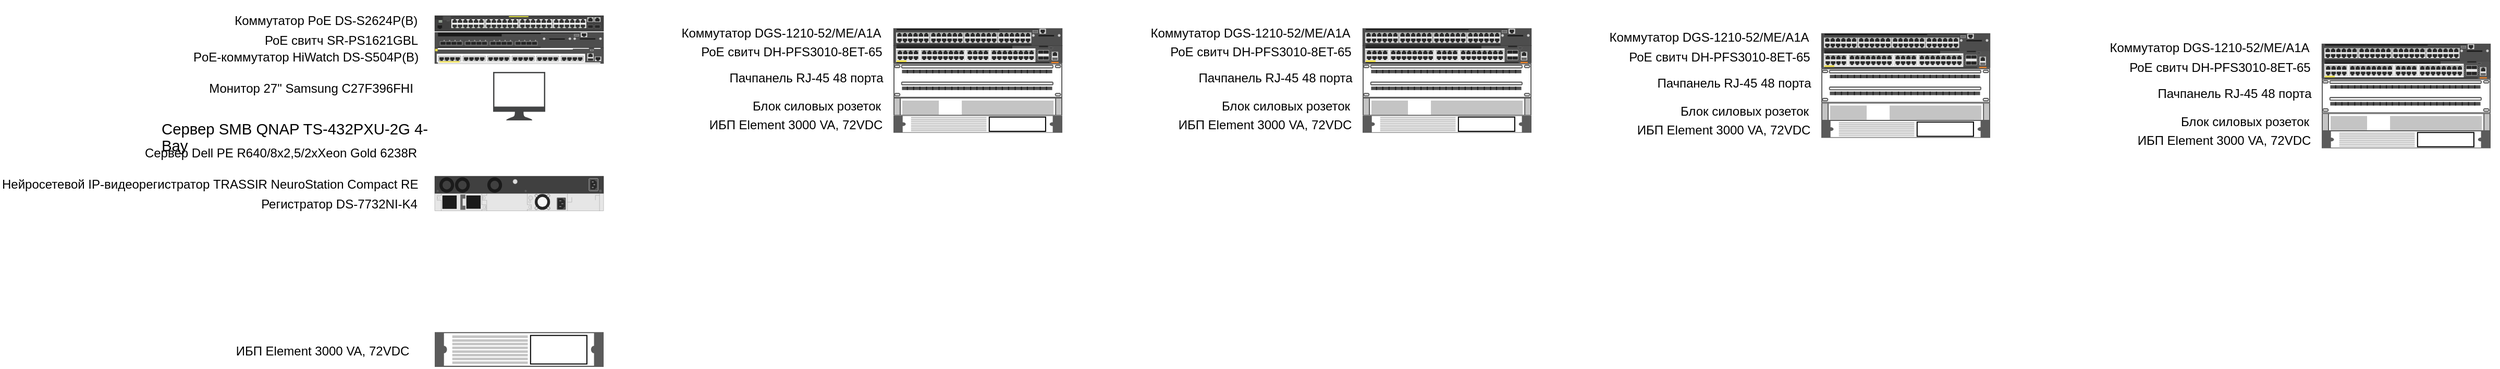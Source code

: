 <mxfile version="20.8.13" type="github">
  <diagram id="l2aKFoh6-Bn0gOPZ2l0T" name="Page-1">
    <mxGraphModel dx="2390" dy="743" grid="1" gridSize="10" guides="1" tooltips="1" connect="1" arrows="1" fold="1" page="1" pageScale="1" pageWidth="1169" pageHeight="827" math="0" shadow="0">
      <root>
        <mxCell id="0" />
        <mxCell id="1" parent="0" />
        <mxCell id="mpq5AgpwV83IM184FDqD-13" value="" style="shape=image;verticalLabelPosition=bottom;verticalAlign=top;imageAspect=0;image=https://jgraph.github.io/drawio-libs/libs/arista/DCS-7316.svg;html=1;labelBackgroundColor=#ffffff;rackUnitSize=16.7;resizable=0;" parent="1" vertex="1">
          <mxGeometry x="120" y="300" width="178" height="347" as="geometry" />
        </mxCell>
        <mxCell id="mpq5AgpwV83IM184FDqD-15" value="" style="opacity=0;container=1;collapsible=0;childLayout=rack;rackUnitSize=16.7;allowGaps=1;marginLeft=0;marginRight=0;marginTop=0;marginBottom=0;textColor=#666666;numDisp=off;resizable=0;movable=0;" parent="mpq5AgpwV83IM184FDqD-13" vertex="1">
          <mxGeometry x="8" y="164" width="162" height="133.6" as="geometry" />
        </mxCell>
        <mxCell id="FAqqYp1BBgdFSwhmG2V6-38" value="" style="html=1;verticalLabelPosition=bottom;verticalAlign=top;outlineConnect=0;shadow=0;dashed=0;shape=mxgraph.rack.hpe_aruba.switches.jl665a_aruba_6300f_48_port_1gbe_class_4_poe_and_4_port_sfp56_switch_rear;" vertex="1" parent="mpq5AgpwV83IM184FDqD-15">
          <mxGeometry width="162" height="16.7" as="geometry" />
        </mxCell>
        <mxCell id="FAqqYp1BBgdFSwhmG2V6-39" value="" style="html=1;verticalLabelPosition=bottom;verticalAlign=top;outlineConnect=0;shadow=0;dashed=0;shape=mxgraph.rack.hpe_aruba.switches.jl660a_aruba_6300m_24_port_hpe_smart_rate_1_2_5_5_gbe_class_6_poe_and_4_port_switch_rear;" vertex="1" parent="mpq5AgpwV83IM184FDqD-15">
          <mxGeometry y="16.7" width="162" height="16.7" as="geometry" />
        </mxCell>
        <mxCell id="FAqqYp1BBgdFSwhmG2V6-1" value="" style="html=1;verticalLabelPosition=bottom;verticalAlign=top;outlineConnect=0;shadow=0;dashed=0;shape=mxgraph.rack.hpe_aruba.switches.j9778a_2530_48_poeplus_front;" vertex="1" parent="mpq5AgpwV83IM184FDqD-13">
          <mxGeometry x="8" y="10" width="162" height="15" as="geometry" />
        </mxCell>
        <mxCell id="FAqqYp1BBgdFSwhmG2V6-3" value="" style="html=1;verticalLabelPosition=bottom;verticalAlign=top;outlineConnect=0;shadow=0;dashed=0;shape=mxgraph.rack.hpe_aruba.switches.jl075a_hpe_aruba_3810m_16_port_sfpplus_2_slot_switch;" vertex="1" parent="mpq5AgpwV83IM184FDqD-13">
          <mxGeometry x="8" y="26" width="162" height="15" as="geometry" />
        </mxCell>
        <mxCell id="FAqqYp1BBgdFSwhmG2V6-4" value="" style="html=1;verticalLabelPosition=bottom;verticalAlign=top;outlineConnect=0;shadow=0;dashed=0;shape=mxgraph.rack.hpe_aruba.switches.rom68a_aruba_2930m_24p_poe_class_6_switch;" vertex="1" parent="mpq5AgpwV83IM184FDqD-13">
          <mxGeometry x="8" y="41" width="162" height="15" as="geometry" />
        </mxCell>
        <mxCell id="FAqqYp1BBgdFSwhmG2V6-18" value="" style="shape=image;verticalLabelPosition=bottom;verticalAlign=top;imageAspect=0;image=https://jgraph.github.io/drawio-libs/libs/arista/DCS-7500E-6C2-LC.svg;aspect=fixed;" vertex="1" parent="mpq5AgpwV83IM184FDqD-13">
          <mxGeometry x="8" y="127.0" width="162" height="16.7" as="geometry" />
        </mxCell>
        <mxCell id="FAqqYp1BBgdFSwhmG2V6-37" value="" style="shape=image;verticalLabelPosition=bottom;verticalAlign=top;imageAspect=0;image=https://jgraph.github.io/drawio-libs/libs/arista/DCS-7500E-6C2-LC.svg;aspect=fixed;" vertex="1" parent="mpq5AgpwV83IM184FDqD-13">
          <mxGeometry x="8" y="110.3" width="162" height="16.7" as="geometry" />
        </mxCell>
        <mxCell id="FAqqYp1BBgdFSwhmG2V6-40" value="" style="shape=mxgraph.rack.apc.apc_smart_ups_1000-3000_va_2u;html=1;labelPosition=right;align=left;spacingLeft=15;dashed=0;shadow=0;fillColor=#ffffff;" vertex="1" parent="mpq5AgpwV83IM184FDqD-13">
          <mxGeometry x="8" y="313.6" width="162" height="33.4" as="geometry" />
        </mxCell>
        <mxCell id="FAqqYp1BBgdFSwhmG2V6-41" value="" style="sketch=0;pointerEvents=1;shadow=0;dashed=0;html=1;strokeColor=none;fillColor=#434445;aspect=fixed;labelPosition=center;verticalLabelPosition=bottom;verticalAlign=top;align=center;outlineConnect=0;shape=mxgraph.vvd.monitor;" vertex="1" parent="mpq5AgpwV83IM184FDqD-13">
          <mxGeometry x="64" y="64" width="50" height="46.5" as="geometry" />
        </mxCell>
        <mxCell id="mpq5AgpwV83IM184FDqD-17" value="" style="shape=image;verticalLabelPosition=bottom;verticalAlign=top;imageAspect=0;image=https://jgraph.github.io/drawio-libs/libs/arista/DCS-7304.svg;html=1;verticalLabelPosition=bottom;labelBackgroundColor=#ffffff;verticalAlign=top;outlineConnect=0;container=1;collapsible=0;childLayout=rack;rackUnitSize=16.7;allowGaps=1;marginLeft=8;marginRight=8;marginTop=27;marginBottom=22;textColor=#666666;aspect=fixed;" parent="1" vertex="1">
          <mxGeometry x="560" y="295.21" width="178" height="131.79" as="geometry" />
        </mxCell>
        <mxCell id="FAqqYp1BBgdFSwhmG2V6-54" value="" style="html=1;verticalLabelPosition=bottom;verticalAlign=top;outlineConnect=0;shadow=0;dashed=0;shape=mxgraph.rack.hpe_aruba.switches.jl072a_hpe_aruba_3810m_48_port_gt_1_slot_switch;" vertex="1" parent="mpq5AgpwV83IM184FDqD-17">
          <mxGeometry x="8" y="27" width="162" height="16.7" as="geometry" />
        </mxCell>
        <mxCell id="FAqqYp1BBgdFSwhmG2V6-56" value="" style="html=1;verticalLabelPosition=bottom;verticalAlign=top;outlineConnect=0;shadow=0;dashed=0;shape=mxgraph.rack.hpe_aruba.switches.jl659a_aruba_6300m_48_port_hpe_smart_rate_1_2_5_5gbe_class_6_poe_and_4_port_switch;" vertex="1" parent="mpq5AgpwV83IM184FDqD-17">
          <mxGeometry x="8" y="43.7" width="162" height="16.7" as="geometry" />
        </mxCell>
        <mxCell id="FAqqYp1BBgdFSwhmG2V6-58" value="" style="strokeColor=#666666;html=1;labelPosition=right;align=left;spacingLeft=15;shadow=0;dashed=0;outlineConnect=0;shape=mxgraph.rack.general.cat5e_enhanced_patch_panel_48_ports;" vertex="1" parent="mpq5AgpwV83IM184FDqD-17">
          <mxGeometry x="8" y="60.4" width="162" height="33.4" as="geometry" />
        </mxCell>
        <mxCell id="FAqqYp1BBgdFSwhmG2V6-61" value="" style="shape=mxgraph.rack.ibm.ibm_1500-2200va_ups;html=1;labelPosition=right;align=left;spacingLeft=15;dashed=0;shadow=0;fillColor=#ffffff;" vertex="1" parent="mpq5AgpwV83IM184FDqD-17">
          <mxGeometry x="8" y="93.8" width="162" height="16.7" as="geometry" />
        </mxCell>
        <mxCell id="FAqqYp1BBgdFSwhmG2V6-60" value="" style="shape=mxgraph.rack.apc.apc_smart_ups_1000-3000_va_2u;html=1;labelPosition=right;align=left;spacingLeft=15;dashed=0;shadow=0;fillColor=#ffffff;" vertex="1" parent="mpq5AgpwV83IM184FDqD-17">
          <mxGeometry x="8" y="110.5" width="162" height="16.7" as="geometry" />
        </mxCell>
        <mxCell id="FAqqYp1BBgdFSwhmG2V6-42" value="Коммутатор PoE DS-S2624P(B)&amp;nbsp;" style="text;html=1;align=center;verticalAlign=middle;resizable=0;points=[];autosize=1;strokeColor=none;fillColor=none;" vertex="1" parent="1">
          <mxGeometry x="-75" y="300" width="200" height="30" as="geometry" />
        </mxCell>
        <mxCell id="FAqqYp1BBgdFSwhmG2V6-44" value="РоЕ свитч SR-PS1621GBL" style="text;html=1;align=center;verticalAlign=middle;resizable=0;points=[];autosize=1;strokeColor=none;fillColor=none;" vertex="1" parent="1">
          <mxGeometry x="-47" y="319" width="170" height="30" as="geometry" />
        </mxCell>
        <mxCell id="FAqqYp1BBgdFSwhmG2V6-45" value="PoE-коммутатор HiWatch DS-S504P(B)" style="text;html=1;align=center;verticalAlign=middle;resizable=0;points=[];autosize=1;strokeColor=none;fillColor=none;" vertex="1" parent="1">
          <mxGeometry x="-116" y="335" width="240" height="30" as="geometry" />
        </mxCell>
        <mxCell id="FAqqYp1BBgdFSwhmG2V6-46" value="&lt;span style=&quot;font-size:11.0pt;line-height:107%;&#xa;font-family:&amp;quot;Calibri&amp;quot;,sans-serif;mso-ascii-theme-font:minor-latin;mso-fareast-font-family:&#xa;Calibri;mso-fareast-theme-font:minor-latin;mso-hansi-theme-font:minor-latin;&#xa;mso-bidi-font-family:&amp;quot;Times New Roman&amp;quot;;mso-bidi-theme-font:minor-bidi;&#xa;mso-ansi-language:RU;mso-fareast-language:EN-US;mso-bidi-language:AR-SA&quot;&gt;Сервер&lt;/span&gt;&lt;span style=&quot;font-size:11.0pt;line-height:107%;font-family:&amp;quot;Calibri&amp;quot;,sans-serif;&#xa;mso-ascii-theme-font:minor-latin;mso-fareast-font-family:Calibri;mso-fareast-theme-font:&#xa;minor-latin;mso-hansi-theme-font:minor-latin;mso-bidi-font-family:&amp;quot;Times New Roman&amp;quot;;&#xa;mso-bidi-theme-font:minor-bidi;mso-ansi-language:EN-US;mso-fareast-language:&#xa;EN-US;mso-bidi-language:AR-SA&quot; lang=&quot;EN-US&quot;&gt; SMB QNAP TS-432PXU-2G 4-Bay &lt;/span&gt;" style="text;whiteSpace=wrap;html=1;" vertex="1" parent="1">
          <mxGeometry x="-136" y="405" width="280" height="40" as="geometry" />
        </mxCell>
        <mxCell id="FAqqYp1BBgdFSwhmG2V6-48" value="Сервер Dell PE R640/8x2,5/2xXeon Gold 6238R" style="text;html=1;align=center;verticalAlign=middle;resizable=0;points=[];autosize=1;strokeColor=none;fillColor=none;" vertex="1" parent="1">
          <mxGeometry x="-160" y="427" width="280" height="30" as="geometry" />
        </mxCell>
        <mxCell id="FAqqYp1BBgdFSwhmG2V6-49" value="Нейросетевой IP-видеорегистратор TRASSIR NeuroStation Compact RE" style="text;html=1;align=left;verticalAlign=middle;resizable=0;points=[];autosize=1;strokeColor=none;fillColor=none;" vertex="1" parent="1">
          <mxGeometry x="-289" y="457" width="420" height="30" as="geometry" />
        </mxCell>
        <mxCell id="FAqqYp1BBgdFSwhmG2V6-50" value="Регистратор DS-7732NI-K4" style="text;html=1;align=center;verticalAlign=middle;resizable=0;points=[];autosize=1;strokeColor=none;fillColor=none;" vertex="1" parent="1">
          <mxGeometry x="-49" y="476" width="170" height="30" as="geometry" />
        </mxCell>
        <mxCell id="FAqqYp1BBgdFSwhmG2V6-51" value="&lt;p class=&quot;MsoNormal&quot;&gt;Монитор 27&quot; Samsung C27F396FHI&lt;/p&gt;" style="text;html=1;align=center;verticalAlign=middle;resizable=0;points=[];autosize=1;strokeColor=none;fillColor=none;" vertex="1" parent="1">
          <mxGeometry x="-101" y="355" width="220" height="50" as="geometry" />
        </mxCell>
        <mxCell id="FAqqYp1BBgdFSwhmG2V6-52" value="ИБП Element 3000 VA, 72VDC" style="text;html=1;align=center;verticalAlign=middle;resizable=0;points=[];autosize=1;strokeColor=none;fillColor=none;" vertex="1" parent="1">
          <mxGeometry x="-75" y="617" width="190" height="30" as="geometry" />
        </mxCell>
        <mxCell id="FAqqYp1BBgdFSwhmG2V6-53" value="" style="shape=image;html=1;verticalAlign=top;verticalLabelPosition=bottom;labelBackgroundColor=#ffffff;imageAspect=0;aspect=fixed;image=https://cdn1.iconfinder.com/data/icons/iconoir-vol-3/24/plug-type-c-128.png" vertex="1" parent="1">
          <mxGeometry x="576" y="391" width="15" height="15" as="geometry" />
        </mxCell>
        <mxCell id="FAqqYp1BBgdFSwhmG2V6-55" value="Коммутатор DGS-1210-52/ME/A1A" style="text;html=1;align=center;verticalAlign=middle;resizable=0;points=[];autosize=1;strokeColor=none;fillColor=none;" vertex="1" parent="1">
          <mxGeometry x="350" y="311.5" width="220" height="30" as="geometry" />
        </mxCell>
        <mxCell id="FAqqYp1BBgdFSwhmG2V6-57" value="РоЕ свитч DH-PFS3010-8ET-65" style="text;html=1;align=center;verticalAlign=middle;resizable=0;points=[];autosize=1;strokeColor=none;fillColor=none;" vertex="1" parent="1">
          <mxGeometry x="370" y="330" width="200" height="30" as="geometry" />
        </mxCell>
        <mxCell id="FAqqYp1BBgdFSwhmG2V6-59" value="Пачпанель RJ-45 48 порта" style="text;html=1;align=center;verticalAlign=middle;resizable=0;points=[];autosize=1;strokeColor=none;fillColor=none;" vertex="1" parent="1">
          <mxGeometry x="399" y="355" width="170" height="30" as="geometry" />
        </mxCell>
        <mxCell id="FAqqYp1BBgdFSwhmG2V6-62" value="ИБП Element 3000 VA, 72VDC" style="text;html=1;align=center;verticalAlign=middle;resizable=0;points=[];autosize=1;strokeColor=none;fillColor=none;" vertex="1" parent="1">
          <mxGeometry x="379" y="400" width="190" height="30" as="geometry" />
        </mxCell>
        <mxCell id="FAqqYp1BBgdFSwhmG2V6-63" value="Блок силовых розеток" style="text;html=1;align=center;verticalAlign=middle;resizable=0;points=[];autosize=1;strokeColor=none;fillColor=none;" vertex="1" parent="1">
          <mxGeometry x="419" y="382" width="150" height="30" as="geometry" />
        </mxCell>
        <mxCell id="FAqqYp1BBgdFSwhmG2V6-64" value="" style="shape=image;html=1;verticalAlign=top;verticalLabelPosition=bottom;labelBackgroundColor=#ffffff;imageAspect=0;aspect=fixed;image=https://cdn1.iconfinder.com/data/icons/iconoir-vol-3/24/plug-type-c-128.png" vertex="1" parent="1">
          <mxGeometry x="591" y="391" width="15" height="15" as="geometry" />
        </mxCell>
        <mxCell id="FAqqYp1BBgdFSwhmG2V6-65" value="" style="shape=image;html=1;verticalAlign=top;verticalLabelPosition=bottom;labelBackgroundColor=#ffffff;imageAspect=0;aspect=fixed;image=https://cdn1.iconfinder.com/data/icons/iconoir-vol-3/24/plug-type-c-128.png" vertex="1" parent="1">
          <mxGeometry x="606" y="391" width="15" height="15" as="geometry" />
        </mxCell>
        <mxCell id="FAqqYp1BBgdFSwhmG2V6-66" value="" style="shape=image;html=1;verticalAlign=top;verticalLabelPosition=bottom;labelBackgroundColor=#ffffff;imageAspect=0;aspect=fixed;image=https://cdn1.iconfinder.com/data/icons/iconoir-vol-3/24/plug-type-c-128.png" vertex="1" parent="1">
          <mxGeometry x="621" y="391" width="15" height="15" as="geometry" />
        </mxCell>
        <mxCell id="FAqqYp1BBgdFSwhmG2V6-67" value="" style="shape=image;html=1;verticalAlign=top;verticalLabelPosition=bottom;labelBackgroundColor=#ffffff;imageAspect=0;aspect=fixed;image=https://cdn1.iconfinder.com/data/icons/iconoir-vol-3/24/plug-type-c-128.png" vertex="1" parent="1">
          <mxGeometry x="636" y="390.5" width="15" height="15" as="geometry" />
        </mxCell>
        <mxCell id="FAqqYp1BBgdFSwhmG2V6-68" value="" style="shape=image;html=1;verticalAlign=top;verticalLabelPosition=bottom;labelBackgroundColor=#ffffff;imageAspect=0;aspect=fixed;image=https://cdn1.iconfinder.com/data/icons/iconoir-vol-3/24/plug-type-c-128.png" vertex="1" parent="1">
          <mxGeometry x="650" y="390" width="15" height="15" as="geometry" />
        </mxCell>
        <mxCell id="FAqqYp1BBgdFSwhmG2V6-69" value="" style="shape=image;html=1;verticalAlign=top;verticalLabelPosition=bottom;labelBackgroundColor=#ffffff;imageAspect=0;aspect=fixed;image=https://cdn1.iconfinder.com/data/icons/iconoir-vol-3/24/plug-type-c-128.png" vertex="1" parent="1">
          <mxGeometry x="664" y="390.5" width="15" height="15" as="geometry" />
        </mxCell>
        <mxCell id="FAqqYp1BBgdFSwhmG2V6-70" value="" style="shape=image;html=1;verticalAlign=top;verticalLabelPosition=bottom;labelBackgroundColor=#ffffff;imageAspect=0;aspect=fixed;image=https://cdn1.iconfinder.com/data/icons/iconoir-vol-3/24/plug-type-c-128.png" vertex="1" parent="1">
          <mxGeometry x="678" y="390.5" width="15" height="15" as="geometry" />
        </mxCell>
        <mxCell id="FAqqYp1BBgdFSwhmG2V6-71" value="" style="shape=image;html=1;verticalAlign=top;verticalLabelPosition=bottom;labelBackgroundColor=#ffffff;imageAspect=0;aspect=fixed;image=https://cdn1.iconfinder.com/data/icons/iconoir-vol-3/24/plug-type-c-128.png" vertex="1" parent="1">
          <mxGeometry x="692" y="390.5" width="15" height="15" as="geometry" />
        </mxCell>
        <mxCell id="FAqqYp1BBgdFSwhmG2V6-72" value="" style="shape=image;html=1;verticalAlign=top;verticalLabelPosition=bottom;labelBackgroundColor=#ffffff;imageAspect=0;aspect=fixed;image=https://cdn1.iconfinder.com/data/icons/iconoir-vol-3/24/plug-type-c-128.png" vertex="1" parent="1">
          <mxGeometry x="706" y="390.5" width="15" height="15" as="geometry" />
        </mxCell>
        <mxCell id="FAqqYp1BBgdFSwhmG2V6-73" value="" style="shape=image;verticalLabelPosition=bottom;verticalAlign=top;imageAspect=0;image=https://jgraph.github.io/drawio-libs/libs/arista/DCS-7304.svg;html=1;verticalLabelPosition=bottom;labelBackgroundColor=#ffffff;verticalAlign=top;outlineConnect=0;container=1;collapsible=0;childLayout=rack;rackUnitSize=16.7;allowGaps=1;marginLeft=8;marginRight=8;marginTop=27;marginBottom=22;textColor=#666666;aspect=fixed;" vertex="1" parent="1">
          <mxGeometry x="1010" y="295.21" width="178" height="131.79" as="geometry" />
        </mxCell>
        <mxCell id="FAqqYp1BBgdFSwhmG2V6-74" value="" style="html=1;verticalLabelPosition=bottom;verticalAlign=top;outlineConnect=0;shadow=0;dashed=0;shape=mxgraph.rack.hpe_aruba.switches.jl072a_hpe_aruba_3810m_48_port_gt_1_slot_switch;" vertex="1" parent="FAqqYp1BBgdFSwhmG2V6-73">
          <mxGeometry x="8" y="27" width="162" height="16.7" as="geometry" />
        </mxCell>
        <mxCell id="FAqqYp1BBgdFSwhmG2V6-75" value="" style="html=1;verticalLabelPosition=bottom;verticalAlign=top;outlineConnect=0;shadow=0;dashed=0;shape=mxgraph.rack.hpe_aruba.switches.jl659a_aruba_6300m_48_port_hpe_smart_rate_1_2_5_5gbe_class_6_poe_and_4_port_switch;" vertex="1" parent="FAqqYp1BBgdFSwhmG2V6-73">
          <mxGeometry x="8" y="43.7" width="162" height="16.7" as="geometry" />
        </mxCell>
        <mxCell id="FAqqYp1BBgdFSwhmG2V6-76" value="" style="strokeColor=#666666;html=1;labelPosition=right;align=left;spacingLeft=15;shadow=0;dashed=0;outlineConnect=0;shape=mxgraph.rack.general.cat5e_enhanced_patch_panel_48_ports;" vertex="1" parent="FAqqYp1BBgdFSwhmG2V6-73">
          <mxGeometry x="8" y="60.4" width="162" height="33.4" as="geometry" />
        </mxCell>
        <mxCell id="FAqqYp1BBgdFSwhmG2V6-77" value="" style="shape=mxgraph.rack.ibm.ibm_1500-2200va_ups;html=1;labelPosition=right;align=left;spacingLeft=15;dashed=0;shadow=0;fillColor=#ffffff;" vertex="1" parent="FAqqYp1BBgdFSwhmG2V6-73">
          <mxGeometry x="8" y="93.8" width="162" height="16.7" as="geometry" />
        </mxCell>
        <mxCell id="FAqqYp1BBgdFSwhmG2V6-78" value="" style="shape=mxgraph.rack.apc.apc_smart_ups_1000-3000_va_2u;html=1;labelPosition=right;align=left;spacingLeft=15;dashed=0;shadow=0;fillColor=#ffffff;" vertex="1" parent="FAqqYp1BBgdFSwhmG2V6-73">
          <mxGeometry x="8" y="110.5" width="162" height="16.7" as="geometry" />
        </mxCell>
        <mxCell id="FAqqYp1BBgdFSwhmG2V6-79" value="" style="shape=image;html=1;verticalAlign=top;verticalLabelPosition=bottom;labelBackgroundColor=#ffffff;imageAspect=0;aspect=fixed;image=https://cdn1.iconfinder.com/data/icons/iconoir-vol-3/24/plug-type-c-128.png" vertex="1" parent="1">
          <mxGeometry x="1026" y="391" width="15" height="15" as="geometry" />
        </mxCell>
        <mxCell id="FAqqYp1BBgdFSwhmG2V6-80" value="Коммутатор DGS-1210-52/ME/A1A" style="text;html=1;align=center;verticalAlign=middle;resizable=0;points=[];autosize=1;strokeColor=none;fillColor=none;" vertex="1" parent="1">
          <mxGeometry x="800" y="311.5" width="220" height="30" as="geometry" />
        </mxCell>
        <mxCell id="FAqqYp1BBgdFSwhmG2V6-81" value="РоЕ свитч DH-PFS3010-8ET-65" style="text;html=1;align=center;verticalAlign=middle;resizable=0;points=[];autosize=1;strokeColor=none;fillColor=none;" vertex="1" parent="1">
          <mxGeometry x="820" y="330" width="200" height="30" as="geometry" />
        </mxCell>
        <mxCell id="FAqqYp1BBgdFSwhmG2V6-82" value="Пачпанель RJ-45 48 порта" style="text;html=1;align=center;verticalAlign=middle;resizable=0;points=[];autosize=1;strokeColor=none;fillColor=none;" vertex="1" parent="1">
          <mxGeometry x="849" y="355" width="170" height="30" as="geometry" />
        </mxCell>
        <mxCell id="FAqqYp1BBgdFSwhmG2V6-83" value="ИБП Element 3000 VA, 72VDC" style="text;html=1;align=center;verticalAlign=middle;resizable=0;points=[];autosize=1;strokeColor=none;fillColor=none;" vertex="1" parent="1">
          <mxGeometry x="829" y="400" width="190" height="30" as="geometry" />
        </mxCell>
        <mxCell id="FAqqYp1BBgdFSwhmG2V6-84" value="Блок силовых розеток" style="text;html=1;align=center;verticalAlign=middle;resizable=0;points=[];autosize=1;strokeColor=none;fillColor=none;" vertex="1" parent="1">
          <mxGeometry x="869" y="382" width="150" height="30" as="geometry" />
        </mxCell>
        <mxCell id="FAqqYp1BBgdFSwhmG2V6-85" value="" style="shape=image;html=1;verticalAlign=top;verticalLabelPosition=bottom;labelBackgroundColor=#ffffff;imageAspect=0;aspect=fixed;image=https://cdn1.iconfinder.com/data/icons/iconoir-vol-3/24/plug-type-c-128.png" vertex="1" parent="1">
          <mxGeometry x="1041" y="391" width="15" height="15" as="geometry" />
        </mxCell>
        <mxCell id="FAqqYp1BBgdFSwhmG2V6-86" value="" style="shape=image;html=1;verticalAlign=top;verticalLabelPosition=bottom;labelBackgroundColor=#ffffff;imageAspect=0;aspect=fixed;image=https://cdn1.iconfinder.com/data/icons/iconoir-vol-3/24/plug-type-c-128.png" vertex="1" parent="1">
          <mxGeometry x="1056" y="391" width="15" height="15" as="geometry" />
        </mxCell>
        <mxCell id="FAqqYp1BBgdFSwhmG2V6-87" value="" style="shape=image;html=1;verticalAlign=top;verticalLabelPosition=bottom;labelBackgroundColor=#ffffff;imageAspect=0;aspect=fixed;image=https://cdn1.iconfinder.com/data/icons/iconoir-vol-3/24/plug-type-c-128.png" vertex="1" parent="1">
          <mxGeometry x="1071" y="391" width="15" height="15" as="geometry" />
        </mxCell>
        <mxCell id="FAqqYp1BBgdFSwhmG2V6-88" value="" style="shape=image;html=1;verticalAlign=top;verticalLabelPosition=bottom;labelBackgroundColor=#ffffff;imageAspect=0;aspect=fixed;image=https://cdn1.iconfinder.com/data/icons/iconoir-vol-3/24/plug-type-c-128.png" vertex="1" parent="1">
          <mxGeometry x="1086" y="390.5" width="15" height="15" as="geometry" />
        </mxCell>
        <mxCell id="FAqqYp1BBgdFSwhmG2V6-89" value="" style="shape=image;html=1;verticalAlign=top;verticalLabelPosition=bottom;labelBackgroundColor=#ffffff;imageAspect=0;aspect=fixed;image=https://cdn1.iconfinder.com/data/icons/iconoir-vol-3/24/plug-type-c-128.png" vertex="1" parent="1">
          <mxGeometry x="1100" y="390" width="15" height="15" as="geometry" />
        </mxCell>
        <mxCell id="FAqqYp1BBgdFSwhmG2V6-90" value="" style="shape=image;html=1;verticalAlign=top;verticalLabelPosition=bottom;labelBackgroundColor=#ffffff;imageAspect=0;aspect=fixed;image=https://cdn1.iconfinder.com/data/icons/iconoir-vol-3/24/plug-type-c-128.png" vertex="1" parent="1">
          <mxGeometry x="1114" y="390.5" width="15" height="15" as="geometry" />
        </mxCell>
        <mxCell id="FAqqYp1BBgdFSwhmG2V6-91" value="" style="shape=image;html=1;verticalAlign=top;verticalLabelPosition=bottom;labelBackgroundColor=#ffffff;imageAspect=0;aspect=fixed;image=https://cdn1.iconfinder.com/data/icons/iconoir-vol-3/24/plug-type-c-128.png" vertex="1" parent="1">
          <mxGeometry x="1128" y="390.5" width="15" height="15" as="geometry" />
        </mxCell>
        <mxCell id="FAqqYp1BBgdFSwhmG2V6-92" value="" style="shape=image;html=1;verticalAlign=top;verticalLabelPosition=bottom;labelBackgroundColor=#ffffff;imageAspect=0;aspect=fixed;image=https://cdn1.iconfinder.com/data/icons/iconoir-vol-3/24/plug-type-c-128.png" vertex="1" parent="1">
          <mxGeometry x="1142" y="390.5" width="15" height="15" as="geometry" />
        </mxCell>
        <mxCell id="FAqqYp1BBgdFSwhmG2V6-93" value="" style="shape=image;html=1;verticalAlign=top;verticalLabelPosition=bottom;labelBackgroundColor=#ffffff;imageAspect=0;aspect=fixed;image=https://cdn1.iconfinder.com/data/icons/iconoir-vol-3/24/plug-type-c-128.png" vertex="1" parent="1">
          <mxGeometry x="1156" y="390.5" width="15" height="15" as="geometry" />
        </mxCell>
        <mxCell id="FAqqYp1BBgdFSwhmG2V6-94" value="" style="shape=image;verticalLabelPosition=bottom;verticalAlign=top;imageAspect=0;image=https://jgraph.github.io/drawio-libs/libs/arista/DCS-7304.svg;html=1;verticalLabelPosition=bottom;labelBackgroundColor=#ffffff;verticalAlign=top;outlineConnect=0;container=1;collapsible=0;childLayout=rack;rackUnitSize=16.7;allowGaps=1;marginLeft=8;marginRight=8;marginTop=27;marginBottom=22;textColor=#666666;aspect=fixed;" vertex="1" parent="1">
          <mxGeometry x="1450" y="300" width="178" height="131.79" as="geometry" />
        </mxCell>
        <mxCell id="FAqqYp1BBgdFSwhmG2V6-95" value="" style="html=1;verticalLabelPosition=bottom;verticalAlign=top;outlineConnect=0;shadow=0;dashed=0;shape=mxgraph.rack.hpe_aruba.switches.jl072a_hpe_aruba_3810m_48_port_gt_1_slot_switch;" vertex="1" parent="FAqqYp1BBgdFSwhmG2V6-94">
          <mxGeometry x="8" y="27" width="162" height="16.7" as="geometry" />
        </mxCell>
        <mxCell id="FAqqYp1BBgdFSwhmG2V6-96" value="" style="html=1;verticalLabelPosition=bottom;verticalAlign=top;outlineConnect=0;shadow=0;dashed=0;shape=mxgraph.rack.hpe_aruba.switches.jl659a_aruba_6300m_48_port_hpe_smart_rate_1_2_5_5gbe_class_6_poe_and_4_port_switch;" vertex="1" parent="FAqqYp1BBgdFSwhmG2V6-94">
          <mxGeometry x="8" y="43.7" width="162" height="16.7" as="geometry" />
        </mxCell>
        <mxCell id="FAqqYp1BBgdFSwhmG2V6-97" value="" style="strokeColor=#666666;html=1;labelPosition=right;align=left;spacingLeft=15;shadow=0;dashed=0;outlineConnect=0;shape=mxgraph.rack.general.cat5e_enhanced_patch_panel_48_ports;" vertex="1" parent="FAqqYp1BBgdFSwhmG2V6-94">
          <mxGeometry x="8" y="60.4" width="162" height="33.4" as="geometry" />
        </mxCell>
        <mxCell id="FAqqYp1BBgdFSwhmG2V6-98" value="" style="shape=mxgraph.rack.ibm.ibm_1500-2200va_ups;html=1;labelPosition=right;align=left;spacingLeft=15;dashed=0;shadow=0;fillColor=#ffffff;" vertex="1" parent="FAqqYp1BBgdFSwhmG2V6-94">
          <mxGeometry x="8" y="93.8" width="162" height="16.7" as="geometry" />
        </mxCell>
        <mxCell id="FAqqYp1BBgdFSwhmG2V6-99" value="" style="shape=mxgraph.rack.apc.apc_smart_ups_1000-3000_va_2u;html=1;labelPosition=right;align=left;spacingLeft=15;dashed=0;shadow=0;fillColor=#ffffff;" vertex="1" parent="FAqqYp1BBgdFSwhmG2V6-94">
          <mxGeometry x="8" y="110.5" width="162" height="16.7" as="geometry" />
        </mxCell>
        <mxCell id="FAqqYp1BBgdFSwhmG2V6-100" value="" style="shape=image;html=1;verticalAlign=top;verticalLabelPosition=bottom;labelBackgroundColor=#ffffff;imageAspect=0;aspect=fixed;image=https://cdn1.iconfinder.com/data/icons/iconoir-vol-3/24/plug-type-c-128.png" vertex="1" parent="1">
          <mxGeometry x="1466" y="395.79" width="15" height="15" as="geometry" />
        </mxCell>
        <mxCell id="FAqqYp1BBgdFSwhmG2V6-101" value="Коммутатор DGS-1210-52/ME/A1A" style="text;html=1;align=center;verticalAlign=middle;resizable=0;points=[];autosize=1;strokeColor=none;fillColor=none;" vertex="1" parent="1">
          <mxGeometry x="1240" y="316.29" width="220" height="30" as="geometry" />
        </mxCell>
        <mxCell id="FAqqYp1BBgdFSwhmG2V6-102" value="РоЕ свитч DH-PFS3010-8ET-65" style="text;html=1;align=center;verticalAlign=middle;resizable=0;points=[];autosize=1;strokeColor=none;fillColor=none;" vertex="1" parent="1">
          <mxGeometry x="1260" y="334.79" width="200" height="30" as="geometry" />
        </mxCell>
        <mxCell id="FAqqYp1BBgdFSwhmG2V6-103" value="Пачпанель RJ-45 48 порта" style="text;html=1;align=center;verticalAlign=middle;resizable=0;points=[];autosize=1;strokeColor=none;fillColor=none;" vertex="1" parent="1">
          <mxGeometry x="1289" y="359.79" width="170" height="30" as="geometry" />
        </mxCell>
        <mxCell id="FAqqYp1BBgdFSwhmG2V6-104" value="ИБП Element 3000 VA, 72VDC" style="text;html=1;align=center;verticalAlign=middle;resizable=0;points=[];autosize=1;strokeColor=none;fillColor=none;" vertex="1" parent="1">
          <mxGeometry x="1269" y="404.79" width="190" height="30" as="geometry" />
        </mxCell>
        <mxCell id="FAqqYp1BBgdFSwhmG2V6-105" value="Блок силовых розеток" style="text;html=1;align=center;verticalAlign=middle;resizable=0;points=[];autosize=1;strokeColor=none;fillColor=none;" vertex="1" parent="1">
          <mxGeometry x="1309" y="386.79" width="150" height="30" as="geometry" />
        </mxCell>
        <mxCell id="FAqqYp1BBgdFSwhmG2V6-106" value="" style="shape=image;html=1;verticalAlign=top;verticalLabelPosition=bottom;labelBackgroundColor=#ffffff;imageAspect=0;aspect=fixed;image=https://cdn1.iconfinder.com/data/icons/iconoir-vol-3/24/plug-type-c-128.png" vertex="1" parent="1">
          <mxGeometry x="1481" y="395.79" width="15" height="15" as="geometry" />
        </mxCell>
        <mxCell id="FAqqYp1BBgdFSwhmG2V6-107" value="" style="shape=image;html=1;verticalAlign=top;verticalLabelPosition=bottom;labelBackgroundColor=#ffffff;imageAspect=0;aspect=fixed;image=https://cdn1.iconfinder.com/data/icons/iconoir-vol-3/24/plug-type-c-128.png" vertex="1" parent="1">
          <mxGeometry x="1496" y="395.79" width="15" height="15" as="geometry" />
        </mxCell>
        <mxCell id="FAqqYp1BBgdFSwhmG2V6-108" value="" style="shape=image;html=1;verticalAlign=top;verticalLabelPosition=bottom;labelBackgroundColor=#ffffff;imageAspect=0;aspect=fixed;image=https://cdn1.iconfinder.com/data/icons/iconoir-vol-3/24/plug-type-c-128.png" vertex="1" parent="1">
          <mxGeometry x="1511" y="395.79" width="15" height="15" as="geometry" />
        </mxCell>
        <mxCell id="FAqqYp1BBgdFSwhmG2V6-109" value="" style="shape=image;html=1;verticalAlign=top;verticalLabelPosition=bottom;labelBackgroundColor=#ffffff;imageAspect=0;aspect=fixed;image=https://cdn1.iconfinder.com/data/icons/iconoir-vol-3/24/plug-type-c-128.png" vertex="1" parent="1">
          <mxGeometry x="1526" y="395.29" width="15" height="15" as="geometry" />
        </mxCell>
        <mxCell id="FAqqYp1BBgdFSwhmG2V6-110" value="" style="shape=image;html=1;verticalAlign=top;verticalLabelPosition=bottom;labelBackgroundColor=#ffffff;imageAspect=0;aspect=fixed;image=https://cdn1.iconfinder.com/data/icons/iconoir-vol-3/24/plug-type-c-128.png" vertex="1" parent="1">
          <mxGeometry x="1540" y="394.79" width="15" height="15" as="geometry" />
        </mxCell>
        <mxCell id="FAqqYp1BBgdFSwhmG2V6-111" value="" style="shape=image;html=1;verticalAlign=top;verticalLabelPosition=bottom;labelBackgroundColor=#ffffff;imageAspect=0;aspect=fixed;image=https://cdn1.iconfinder.com/data/icons/iconoir-vol-3/24/plug-type-c-128.png" vertex="1" parent="1">
          <mxGeometry x="1554" y="395.29" width="15" height="15" as="geometry" />
        </mxCell>
        <mxCell id="FAqqYp1BBgdFSwhmG2V6-112" value="" style="shape=image;html=1;verticalAlign=top;verticalLabelPosition=bottom;labelBackgroundColor=#ffffff;imageAspect=0;aspect=fixed;image=https://cdn1.iconfinder.com/data/icons/iconoir-vol-3/24/plug-type-c-128.png" vertex="1" parent="1">
          <mxGeometry x="1568" y="395.29" width="15" height="15" as="geometry" />
        </mxCell>
        <mxCell id="FAqqYp1BBgdFSwhmG2V6-113" value="" style="shape=image;html=1;verticalAlign=top;verticalLabelPosition=bottom;labelBackgroundColor=#ffffff;imageAspect=0;aspect=fixed;image=https://cdn1.iconfinder.com/data/icons/iconoir-vol-3/24/plug-type-c-128.png" vertex="1" parent="1">
          <mxGeometry x="1582" y="395.29" width="15" height="15" as="geometry" />
        </mxCell>
        <mxCell id="FAqqYp1BBgdFSwhmG2V6-114" value="" style="shape=image;html=1;verticalAlign=top;verticalLabelPosition=bottom;labelBackgroundColor=#ffffff;imageAspect=0;aspect=fixed;image=https://cdn1.iconfinder.com/data/icons/iconoir-vol-3/24/plug-type-c-128.png" vertex="1" parent="1">
          <mxGeometry x="1596" y="395.29" width="15" height="15" as="geometry" />
        </mxCell>
        <mxCell id="FAqqYp1BBgdFSwhmG2V6-115" value="" style="shape=image;verticalLabelPosition=bottom;verticalAlign=top;imageAspect=0;image=https://jgraph.github.io/drawio-libs/libs/arista/DCS-7304.svg;html=1;verticalLabelPosition=bottom;labelBackgroundColor=#ffffff;verticalAlign=top;outlineConnect=0;container=1;collapsible=0;childLayout=rack;rackUnitSize=16.7;allowGaps=1;marginLeft=8;marginRight=8;marginTop=27;marginBottom=22;textColor=#666666;aspect=fixed;" vertex="1" parent="1">
          <mxGeometry x="1930" y="310" width="178" height="131.79" as="geometry" />
        </mxCell>
        <mxCell id="FAqqYp1BBgdFSwhmG2V6-116" value="" style="html=1;verticalLabelPosition=bottom;verticalAlign=top;outlineConnect=0;shadow=0;dashed=0;shape=mxgraph.rack.hpe_aruba.switches.jl072a_hpe_aruba_3810m_48_port_gt_1_slot_switch;" vertex="1" parent="FAqqYp1BBgdFSwhmG2V6-115">
          <mxGeometry x="8" y="27" width="162" height="16.7" as="geometry" />
        </mxCell>
        <mxCell id="FAqqYp1BBgdFSwhmG2V6-117" value="" style="html=1;verticalLabelPosition=bottom;verticalAlign=top;outlineConnect=0;shadow=0;dashed=0;shape=mxgraph.rack.hpe_aruba.switches.jl659a_aruba_6300m_48_port_hpe_smart_rate_1_2_5_5gbe_class_6_poe_and_4_port_switch;" vertex="1" parent="FAqqYp1BBgdFSwhmG2V6-115">
          <mxGeometry x="8" y="43.7" width="162" height="16.7" as="geometry" />
        </mxCell>
        <mxCell id="FAqqYp1BBgdFSwhmG2V6-118" value="" style="strokeColor=#666666;html=1;labelPosition=right;align=left;spacingLeft=15;shadow=0;dashed=0;outlineConnect=0;shape=mxgraph.rack.general.cat5e_enhanced_patch_panel_48_ports;" vertex="1" parent="FAqqYp1BBgdFSwhmG2V6-115">
          <mxGeometry x="8" y="60.4" width="162" height="33.4" as="geometry" />
        </mxCell>
        <mxCell id="FAqqYp1BBgdFSwhmG2V6-119" value="" style="shape=mxgraph.rack.ibm.ibm_1500-2200va_ups;html=1;labelPosition=right;align=left;spacingLeft=15;dashed=0;shadow=0;fillColor=#ffffff;" vertex="1" parent="FAqqYp1BBgdFSwhmG2V6-115">
          <mxGeometry x="8" y="93.8" width="162" height="16.7" as="geometry" />
        </mxCell>
        <mxCell id="FAqqYp1BBgdFSwhmG2V6-120" value="" style="shape=mxgraph.rack.apc.apc_smart_ups_1000-3000_va_2u;html=1;labelPosition=right;align=left;spacingLeft=15;dashed=0;shadow=0;fillColor=#ffffff;" vertex="1" parent="FAqqYp1BBgdFSwhmG2V6-115">
          <mxGeometry x="8" y="110.5" width="162" height="16.7" as="geometry" />
        </mxCell>
        <mxCell id="FAqqYp1BBgdFSwhmG2V6-121" value="" style="shape=image;html=1;verticalAlign=top;verticalLabelPosition=bottom;labelBackgroundColor=#ffffff;imageAspect=0;aspect=fixed;image=https://cdn1.iconfinder.com/data/icons/iconoir-vol-3/24/plug-type-c-128.png" vertex="1" parent="1">
          <mxGeometry x="1946" y="405.79" width="15" height="15" as="geometry" />
        </mxCell>
        <mxCell id="FAqqYp1BBgdFSwhmG2V6-122" value="Коммутатор DGS-1210-52/ME/A1A" style="text;html=1;align=center;verticalAlign=middle;resizable=0;points=[];autosize=1;strokeColor=none;fillColor=none;" vertex="1" parent="1">
          <mxGeometry x="1720" y="326.29" width="220" height="30" as="geometry" />
        </mxCell>
        <mxCell id="FAqqYp1BBgdFSwhmG2V6-123" value="РоЕ свитч DH-PFS3010-8ET-65" style="text;html=1;align=center;verticalAlign=middle;resizable=0;points=[];autosize=1;strokeColor=none;fillColor=none;" vertex="1" parent="1">
          <mxGeometry x="1740" y="344.79" width="200" height="30" as="geometry" />
        </mxCell>
        <mxCell id="FAqqYp1BBgdFSwhmG2V6-124" value="Пачпанель RJ-45 48 порта" style="text;html=1;align=center;verticalAlign=middle;resizable=0;points=[];autosize=1;strokeColor=none;fillColor=none;" vertex="1" parent="1">
          <mxGeometry x="1769" y="369.79" width="170" height="30" as="geometry" />
        </mxCell>
        <mxCell id="FAqqYp1BBgdFSwhmG2V6-125" value="ИБП Element 3000 VA, 72VDC" style="text;html=1;align=center;verticalAlign=middle;resizable=0;points=[];autosize=1;strokeColor=none;fillColor=none;" vertex="1" parent="1">
          <mxGeometry x="1749" y="414.79" width="190" height="30" as="geometry" />
        </mxCell>
        <mxCell id="FAqqYp1BBgdFSwhmG2V6-126" value="Блок силовых розеток" style="text;html=1;align=center;verticalAlign=middle;resizable=0;points=[];autosize=1;strokeColor=none;fillColor=none;" vertex="1" parent="1">
          <mxGeometry x="1789" y="396.79" width="150" height="30" as="geometry" />
        </mxCell>
        <mxCell id="FAqqYp1BBgdFSwhmG2V6-127" value="" style="shape=image;html=1;verticalAlign=top;verticalLabelPosition=bottom;labelBackgroundColor=#ffffff;imageAspect=0;aspect=fixed;image=https://cdn1.iconfinder.com/data/icons/iconoir-vol-3/24/plug-type-c-128.png" vertex="1" parent="1">
          <mxGeometry x="1961" y="405.79" width="15" height="15" as="geometry" />
        </mxCell>
        <mxCell id="FAqqYp1BBgdFSwhmG2V6-128" value="" style="shape=image;html=1;verticalAlign=top;verticalLabelPosition=bottom;labelBackgroundColor=#ffffff;imageAspect=0;aspect=fixed;image=https://cdn1.iconfinder.com/data/icons/iconoir-vol-3/24/plug-type-c-128.png" vertex="1" parent="1">
          <mxGeometry x="1976" y="405.79" width="15" height="15" as="geometry" />
        </mxCell>
        <mxCell id="FAqqYp1BBgdFSwhmG2V6-129" value="" style="shape=image;html=1;verticalAlign=top;verticalLabelPosition=bottom;labelBackgroundColor=#ffffff;imageAspect=0;aspect=fixed;image=https://cdn1.iconfinder.com/data/icons/iconoir-vol-3/24/plug-type-c-128.png" vertex="1" parent="1">
          <mxGeometry x="1991" y="405.79" width="15" height="15" as="geometry" />
        </mxCell>
        <mxCell id="FAqqYp1BBgdFSwhmG2V6-130" value="" style="shape=image;html=1;verticalAlign=top;verticalLabelPosition=bottom;labelBackgroundColor=#ffffff;imageAspect=0;aspect=fixed;image=https://cdn1.iconfinder.com/data/icons/iconoir-vol-3/24/plug-type-c-128.png" vertex="1" parent="1">
          <mxGeometry x="2006" y="405.29" width="15" height="15" as="geometry" />
        </mxCell>
        <mxCell id="FAqqYp1BBgdFSwhmG2V6-131" value="" style="shape=image;html=1;verticalAlign=top;verticalLabelPosition=bottom;labelBackgroundColor=#ffffff;imageAspect=0;aspect=fixed;image=https://cdn1.iconfinder.com/data/icons/iconoir-vol-3/24/plug-type-c-128.png" vertex="1" parent="1">
          <mxGeometry x="2020" y="404.79" width="15" height="15" as="geometry" />
        </mxCell>
        <mxCell id="FAqqYp1BBgdFSwhmG2V6-132" value="" style="shape=image;html=1;verticalAlign=top;verticalLabelPosition=bottom;labelBackgroundColor=#ffffff;imageAspect=0;aspect=fixed;image=https://cdn1.iconfinder.com/data/icons/iconoir-vol-3/24/plug-type-c-128.png" vertex="1" parent="1">
          <mxGeometry x="2034" y="405.29" width="15" height="15" as="geometry" />
        </mxCell>
        <mxCell id="FAqqYp1BBgdFSwhmG2V6-133" value="" style="shape=image;html=1;verticalAlign=top;verticalLabelPosition=bottom;labelBackgroundColor=#ffffff;imageAspect=0;aspect=fixed;image=https://cdn1.iconfinder.com/data/icons/iconoir-vol-3/24/plug-type-c-128.png" vertex="1" parent="1">
          <mxGeometry x="2048" y="405.29" width="15" height="15" as="geometry" />
        </mxCell>
        <mxCell id="FAqqYp1BBgdFSwhmG2V6-134" value="" style="shape=image;html=1;verticalAlign=top;verticalLabelPosition=bottom;labelBackgroundColor=#ffffff;imageAspect=0;aspect=fixed;image=https://cdn1.iconfinder.com/data/icons/iconoir-vol-3/24/plug-type-c-128.png" vertex="1" parent="1">
          <mxGeometry x="2062" y="405.29" width="15" height="15" as="geometry" />
        </mxCell>
        <mxCell id="FAqqYp1BBgdFSwhmG2V6-135" value="" style="shape=image;html=1;verticalAlign=top;verticalLabelPosition=bottom;labelBackgroundColor=#ffffff;imageAspect=0;aspect=fixed;image=https://cdn1.iconfinder.com/data/icons/iconoir-vol-3/24/plug-type-c-128.png" vertex="1" parent="1">
          <mxGeometry x="2076" y="405.29" width="15" height="15" as="geometry" />
        </mxCell>
      </root>
    </mxGraphModel>
  </diagram>
</mxfile>
